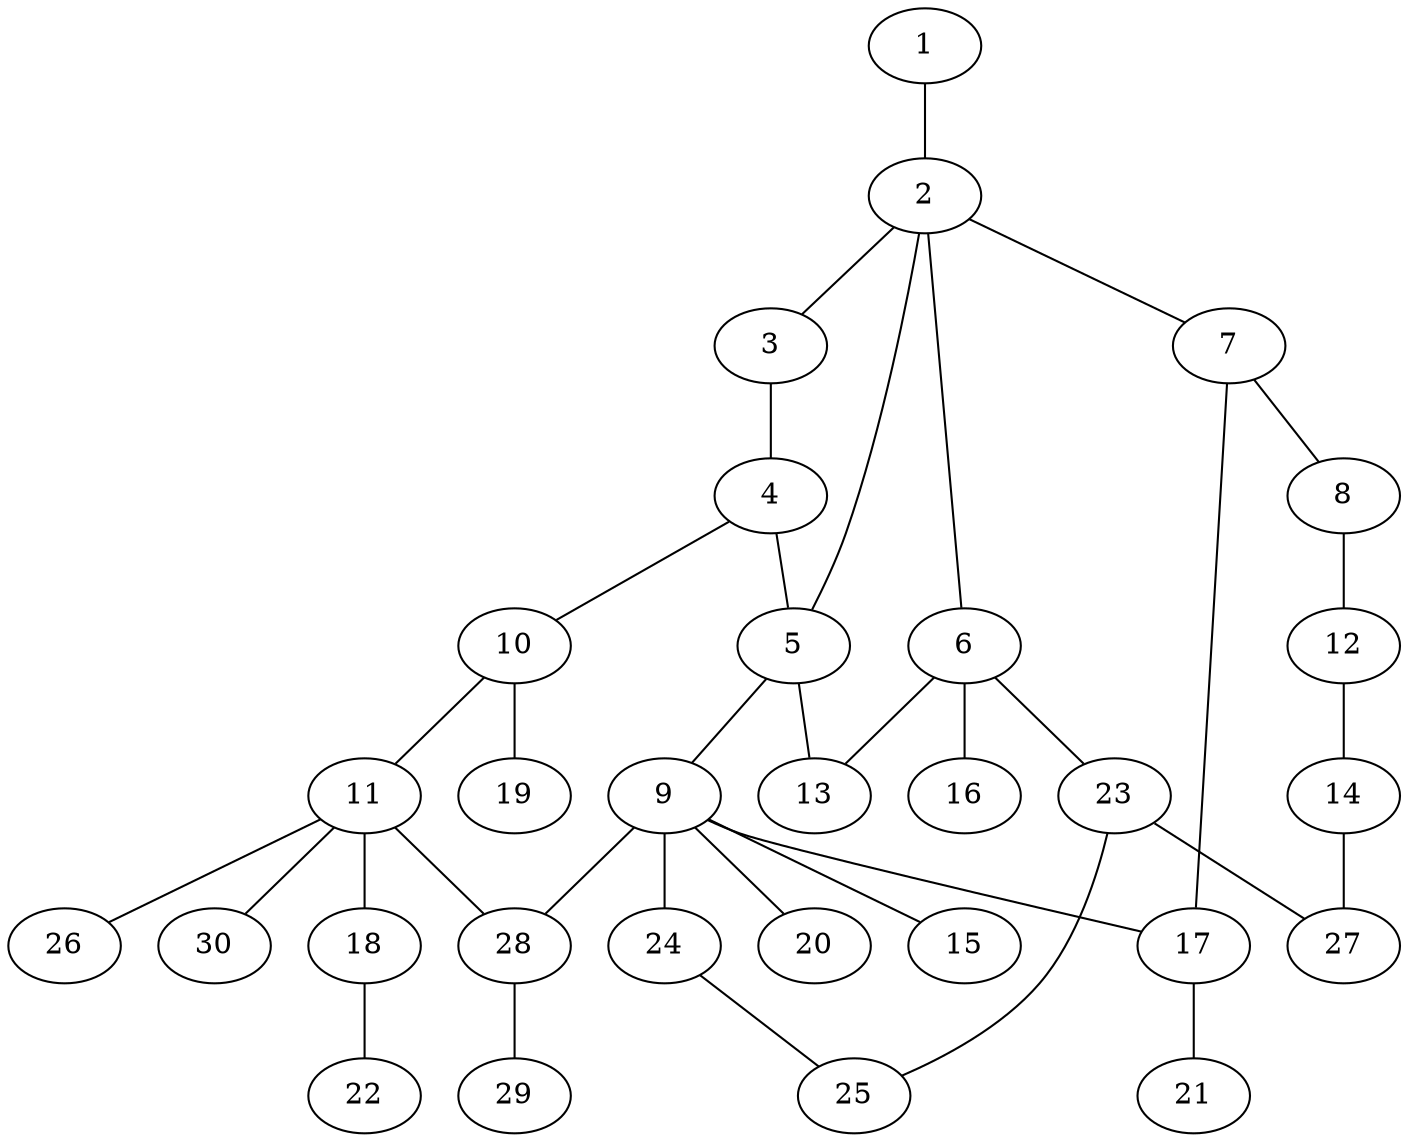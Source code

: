 graph graphname {1--2
2--3
2--5
2--6
2--7
3--4
4--5
4--10
5--9
5--13
6--13
6--16
6--23
7--8
7--17
8--12
9--15
9--17
9--20
9--24
9--28
10--11
10--19
11--18
11--26
11--28
11--30
12--14
14--27
17--21
18--22
23--25
23--27
24--25
28--29
}